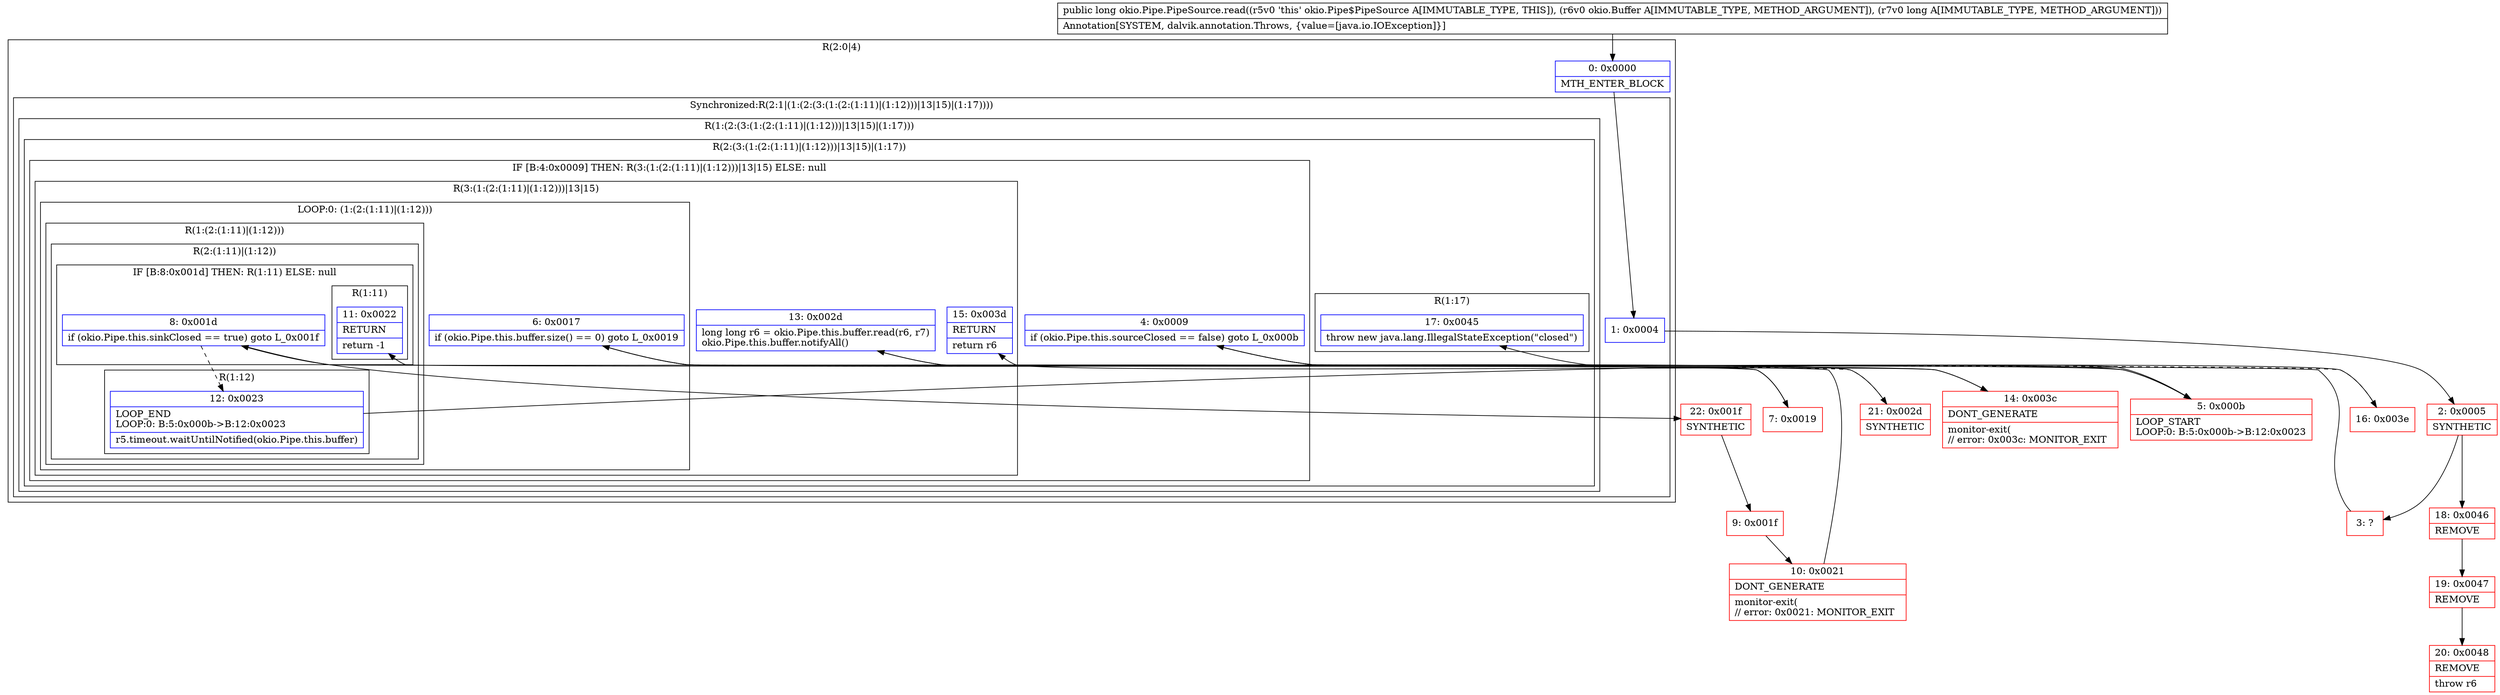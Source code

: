 digraph "CFG forokio.Pipe.PipeSource.read(Lokio\/Buffer;J)J" {
subgraph cluster_Region_131649122 {
label = "R(2:0|4)";
node [shape=record,color=blue];
Node_0 [shape=record,label="{0\:\ 0x0000|MTH_ENTER_BLOCK\l}"];
subgraph cluster_SynchronizedRegion_1751536 {
label = "Synchronized:R(2:1|(1:(2:(3:(1:(2:(1:11)|(1:12)))|13|15)|(1:17))))";
node [shape=record,color=blue];
Node_1 [shape=record,label="{1\:\ 0x0004}"];
subgraph cluster_Region_1955375355 {
label = "R(1:(2:(3:(1:(2:(1:11)|(1:12)))|13|15)|(1:17)))";
node [shape=record,color=blue];
subgraph cluster_Region_1668233786 {
label = "R(2:(3:(1:(2:(1:11)|(1:12)))|13|15)|(1:17))";
node [shape=record,color=blue];
subgraph cluster_IfRegion_570770411 {
label = "IF [B:4:0x0009] THEN: R(3:(1:(2:(1:11)|(1:12)))|13|15) ELSE: null";
node [shape=record,color=blue];
Node_4 [shape=record,label="{4\:\ 0x0009|if (okio.Pipe.this.sourceClosed == false) goto L_0x000b\l}"];
subgraph cluster_Region_1717845288 {
label = "R(3:(1:(2:(1:11)|(1:12)))|13|15)";
node [shape=record,color=blue];
subgraph cluster_LoopRegion_1996864354 {
label = "LOOP:0: (1:(2:(1:11)|(1:12)))";
node [shape=record,color=blue];
Node_6 [shape=record,label="{6\:\ 0x0017|if (okio.Pipe.this.buffer.size() == 0) goto L_0x0019\l}"];
subgraph cluster_Region_1717505545 {
label = "R(1:(2:(1:11)|(1:12)))";
node [shape=record,color=blue];
subgraph cluster_Region_2096842258 {
label = "R(2:(1:11)|(1:12))";
node [shape=record,color=blue];
subgraph cluster_IfRegion_1953060989 {
label = "IF [B:8:0x001d] THEN: R(1:11) ELSE: null";
node [shape=record,color=blue];
Node_8 [shape=record,label="{8\:\ 0x001d|if (okio.Pipe.this.sinkClosed == true) goto L_0x001f\l}"];
subgraph cluster_Region_787292985 {
label = "R(1:11)";
node [shape=record,color=blue];
Node_11 [shape=record,label="{11\:\ 0x0022|RETURN\l|return \-1\l}"];
}
}
subgraph cluster_Region_819744683 {
label = "R(1:12)";
node [shape=record,color=blue];
Node_12 [shape=record,label="{12\:\ 0x0023|LOOP_END\lLOOP:0: B:5:0x000b\-\>B:12:0x0023\l|r5.timeout.waitUntilNotified(okio.Pipe.this.buffer)\l}"];
}
}
}
}
Node_13 [shape=record,label="{13\:\ 0x002d|long long r6 = okio.Pipe.this.buffer.read(r6, r7)\lokio.Pipe.this.buffer.notifyAll()\l}"];
Node_15 [shape=record,label="{15\:\ 0x003d|RETURN\l|return r6\l}"];
}
}
subgraph cluster_Region_372331636 {
label = "R(1:17)";
node [shape=record,color=blue];
Node_17 [shape=record,label="{17\:\ 0x0045|throw new java.lang.IllegalStateException(\"closed\")\l}"];
}
}
}
}
}
Node_2 [shape=record,color=red,label="{2\:\ 0x0005|SYNTHETIC\l}"];
Node_3 [shape=record,color=red,label="{3\:\ ?}"];
Node_5 [shape=record,color=red,label="{5\:\ 0x000b|LOOP_START\lLOOP:0: B:5:0x000b\-\>B:12:0x0023\l}"];
Node_7 [shape=record,color=red,label="{7\:\ 0x0019}"];
Node_9 [shape=record,color=red,label="{9\:\ 0x001f}"];
Node_10 [shape=record,color=red,label="{10\:\ 0x0021|DONT_GENERATE\l|monitor\-exit(\l\/\/ error: 0x0021: MONITOR_EXIT  \l}"];
Node_14 [shape=record,color=red,label="{14\:\ 0x003c|DONT_GENERATE\l|monitor\-exit(\l\/\/ error: 0x003c: MONITOR_EXIT  \l}"];
Node_16 [shape=record,color=red,label="{16\:\ 0x003e}"];
Node_18 [shape=record,color=red,label="{18\:\ 0x0046|REMOVE\l}"];
Node_19 [shape=record,color=red,label="{19\:\ 0x0047|REMOVE\l}"];
Node_20 [shape=record,color=red,label="{20\:\ 0x0048|REMOVE\l|throw r6\l}"];
Node_21 [shape=record,color=red,label="{21\:\ 0x002d|SYNTHETIC\l}"];
Node_22 [shape=record,color=red,label="{22\:\ 0x001f|SYNTHETIC\l}"];
MethodNode[shape=record,label="{public long okio.Pipe.PipeSource.read((r5v0 'this' okio.Pipe$PipeSource A[IMMUTABLE_TYPE, THIS]), (r6v0 okio.Buffer A[IMMUTABLE_TYPE, METHOD_ARGUMENT]), (r7v0 long A[IMMUTABLE_TYPE, METHOD_ARGUMENT]))  | Annotation[SYSTEM, dalvik.annotation.Throws, \{value=[java.io.IOException]\}]\l}"];
MethodNode -> Node_0;
Node_0 -> Node_1;
Node_1 -> Node_2;
Node_4 -> Node_5;
Node_4 -> Node_16[style=dashed];
Node_6 -> Node_7;
Node_6 -> Node_21[style=dashed];
Node_8 -> Node_12[style=dashed];
Node_8 -> Node_22;
Node_12 -> Node_5;
Node_13 -> Node_14;
Node_2 -> Node_3;
Node_2 -> Node_18;
Node_3 -> Node_4;
Node_5 -> Node_6;
Node_7 -> Node_8;
Node_9 -> Node_10;
Node_10 -> Node_11;
Node_14 -> Node_15;
Node_16 -> Node_17;
Node_18 -> Node_19;
Node_19 -> Node_20;
Node_21 -> Node_13;
Node_22 -> Node_9;
}

